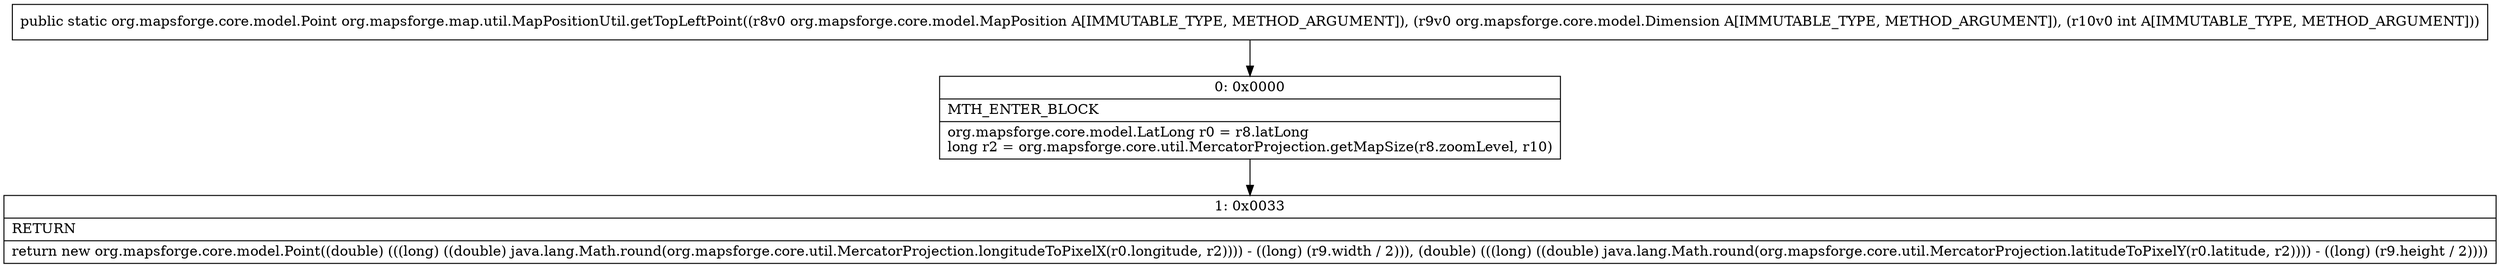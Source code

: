 digraph "CFG fororg.mapsforge.map.util.MapPositionUtil.getTopLeftPoint(Lorg\/mapsforge\/core\/model\/MapPosition;Lorg\/mapsforge\/core\/model\/Dimension;I)Lorg\/mapsforge\/core\/model\/Point;" {
Node_0 [shape=record,label="{0\:\ 0x0000|MTH_ENTER_BLOCK\l|org.mapsforge.core.model.LatLong r0 = r8.latLong\llong r2 = org.mapsforge.core.util.MercatorProjection.getMapSize(r8.zoomLevel, r10)\l}"];
Node_1 [shape=record,label="{1\:\ 0x0033|RETURN\l|return new org.mapsforge.core.model.Point((double) (((long) ((double) java.lang.Math.round(org.mapsforge.core.util.MercatorProjection.longitudeToPixelX(r0.longitude, r2)))) \- ((long) (r9.width \/ 2))), (double) (((long) ((double) java.lang.Math.round(org.mapsforge.core.util.MercatorProjection.latitudeToPixelY(r0.latitude, r2)))) \- ((long) (r9.height \/ 2))))\l}"];
MethodNode[shape=record,label="{public static org.mapsforge.core.model.Point org.mapsforge.map.util.MapPositionUtil.getTopLeftPoint((r8v0 org.mapsforge.core.model.MapPosition A[IMMUTABLE_TYPE, METHOD_ARGUMENT]), (r9v0 org.mapsforge.core.model.Dimension A[IMMUTABLE_TYPE, METHOD_ARGUMENT]), (r10v0 int A[IMMUTABLE_TYPE, METHOD_ARGUMENT])) }"];
MethodNode -> Node_0;
Node_0 -> Node_1;
}

